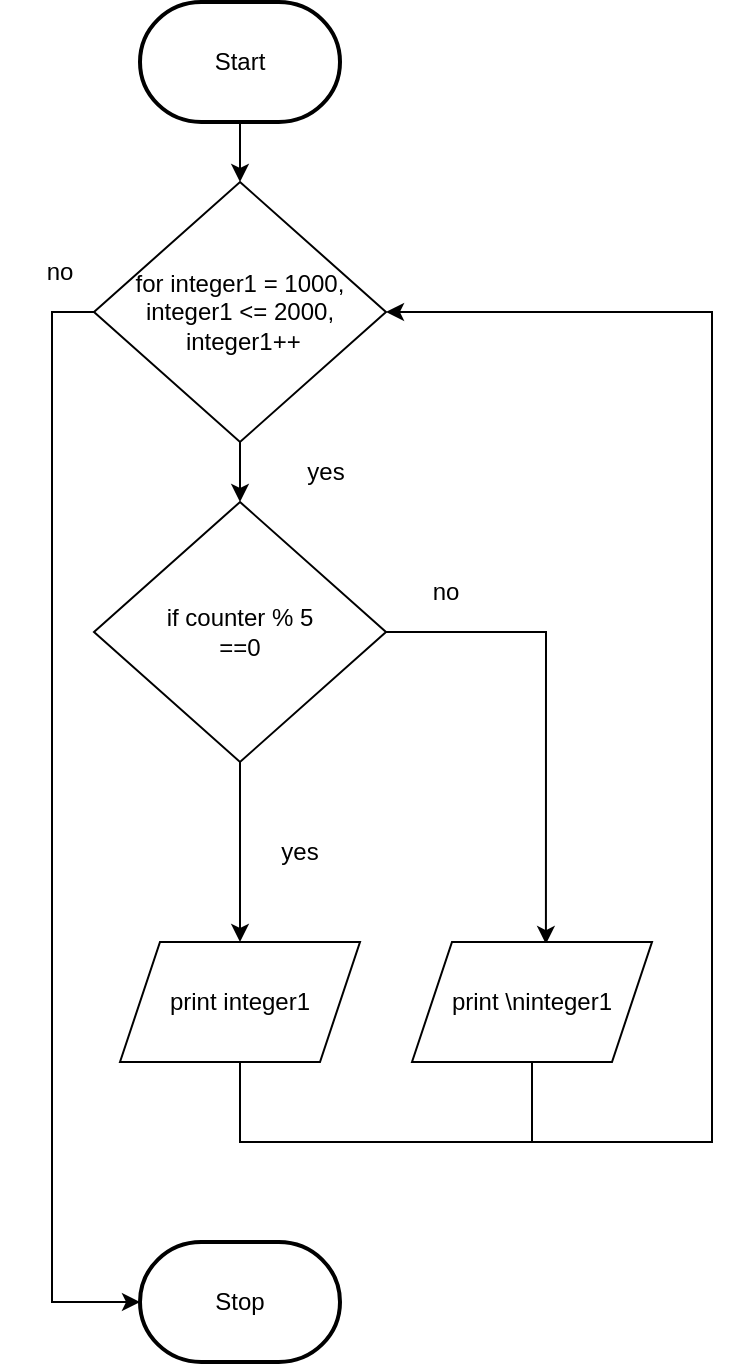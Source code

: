 <mxfile>
    <diagram id="SI7tuCP2dQLLvXjDpIHG" name="Page-1">
        <mxGraphModel dx="1074" dy="1918" grid="1" gridSize="10" guides="1" tooltips="1" connect="1" arrows="1" fold="1" page="1" pageScale="1" pageWidth="827" pageHeight="1169" math="0" shadow="0">
            <root>
                <mxCell id="0"/>
                <mxCell id="1" parent="0"/>
                <mxCell id="208" value="" style="edgeStyle=none;html=1;" parent="1" source="3" target="51" edge="1">
                    <mxGeometry relative="1" as="geometry"/>
                </mxCell>
                <mxCell id="3" value="Start" style="strokeWidth=2;html=1;shape=mxgraph.flowchart.terminator;whiteSpace=wrap;" parent="1" vertex="1">
                    <mxGeometry x="364" y="-1110" width="100" height="60" as="geometry"/>
                </mxCell>
                <mxCell id="10" value="Stop" style="strokeWidth=2;html=1;shape=mxgraph.flowchart.terminator;whiteSpace=wrap;rounded=1;" parent="1" vertex="1">
                    <mxGeometry x="364" y="-490" width="100" height="60" as="geometry"/>
                </mxCell>
                <mxCell id="215" style="edgeStyle=none;html=1;fontSize=12;entryX=0;entryY=0.5;entryDx=0;entryDy=0;entryPerimeter=0;rounded=0;" parent="1" source="51" target="10" edge="1">
                    <mxGeometry relative="1" as="geometry">
                        <mxPoint x="170" y="-700" as="targetPoint"/>
                        <Array as="points">
                            <mxPoint x="320" y="-955"/>
                            <mxPoint x="320" y="-460"/>
                        </Array>
                    </mxGeometry>
                </mxCell>
                <mxCell id="232" value="" style="edgeStyle=none;html=1;" edge="1" parent="1" source="51" target="230">
                    <mxGeometry relative="1" as="geometry"/>
                </mxCell>
                <mxCell id="51" value="for integer1&amp;nbsp;= 1000, &lt;br&gt;integer1 &amp;lt;= 2000,&lt;br&gt;&amp;nbsp;integer1++" style="rhombus;whiteSpace=wrap;html=1;" parent="1" vertex="1">
                    <mxGeometry x="341" y="-1020" width="146" height="130" as="geometry"/>
                </mxCell>
                <mxCell id="245" style="edgeStyle=none;rounded=0;html=1;endArrow=none;endFill=0;" edge="1" parent="1" source="212">
                    <mxGeometry relative="1" as="geometry">
                        <mxPoint x="650" y="-540" as="targetPoint"/>
                        <Array as="points">
                            <mxPoint x="414" y="-540"/>
                        </Array>
                    </mxGeometry>
                </mxCell>
                <mxCell id="212" value="&lt;font style=&quot;font-size: 12px&quot;&gt;print integer1&lt;/font&gt;" style="shape=parallelogram;perimeter=parallelogramPerimeter;whiteSpace=wrap;html=1;fixedSize=1;fontSize=8;" parent="1" vertex="1">
                    <mxGeometry x="354" y="-640" width="120" height="60" as="geometry"/>
                </mxCell>
                <mxCell id="223" value="yes" style="text;html=1;strokeColor=none;fillColor=none;align=center;verticalAlign=middle;whiteSpace=wrap;rounded=0;fontSize=12;" parent="1" vertex="1">
                    <mxGeometry x="427" y="-890" width="60" height="30" as="geometry"/>
                </mxCell>
                <mxCell id="227" value="no" style="text;html=1;strokeColor=none;fillColor=none;align=center;verticalAlign=middle;whiteSpace=wrap;rounded=0;fontSize=12;" parent="1" vertex="1">
                    <mxGeometry x="294" y="-990" width="60" height="30" as="geometry"/>
                </mxCell>
                <mxCell id="235" style="edgeStyle=none;html=1;entryX=0.5;entryY=0;entryDx=0;entryDy=0;" edge="1" parent="1" source="230" target="212">
                    <mxGeometry relative="1" as="geometry"/>
                </mxCell>
                <mxCell id="242" style="edgeStyle=none;html=1;entryX=0.558;entryY=0.017;entryDx=0;entryDy=0;entryPerimeter=0;rounded=0;" edge="1" parent="1" source="230" target="239">
                    <mxGeometry relative="1" as="geometry">
                        <Array as="points">
                            <mxPoint x="567" y="-795"/>
                        </Array>
                    </mxGeometry>
                </mxCell>
                <mxCell id="230" value="if counter % 5&lt;br&gt;==0" style="rhombus;whiteSpace=wrap;html=1;" vertex="1" parent="1">
                    <mxGeometry x="341" y="-860" width="146" height="130" as="geometry"/>
                </mxCell>
                <mxCell id="236" value="yes" style="text;html=1;strokeColor=none;fillColor=none;align=center;verticalAlign=middle;whiteSpace=wrap;rounded=0;fontSize=12;" vertex="1" parent="1">
                    <mxGeometry x="414" y="-700" width="60" height="30" as="geometry"/>
                </mxCell>
                <mxCell id="244" style="edgeStyle=none;rounded=0;html=1;endArrow=classic;endFill=1;entryX=1;entryY=0.5;entryDx=0;entryDy=0;" edge="1" parent="1" target="51">
                    <mxGeometry relative="1" as="geometry">
                        <mxPoint x="710" y="-540" as="targetPoint"/>
                        <mxPoint x="560" y="-540" as="sourcePoint"/>
                        <Array as="points">
                            <mxPoint x="650" y="-540"/>
                            <mxPoint x="650" y="-955"/>
                        </Array>
                    </mxGeometry>
                </mxCell>
                <mxCell id="246" style="edgeStyle=none;rounded=0;html=1;endArrow=none;endFill=0;" edge="1" parent="1" source="239">
                    <mxGeometry relative="1" as="geometry">
                        <mxPoint x="560" y="-540" as="targetPoint"/>
                    </mxGeometry>
                </mxCell>
                <mxCell id="239" value="&lt;font style=&quot;font-size: 12px&quot;&gt;print \ninteger1&lt;/font&gt;" style="shape=parallelogram;perimeter=parallelogramPerimeter;whiteSpace=wrap;html=1;fixedSize=1;fontSize=8;" vertex="1" parent="1">
                    <mxGeometry x="500" y="-640" width="120" height="60" as="geometry"/>
                </mxCell>
                <mxCell id="243" value="no" style="text;html=1;strokeColor=none;fillColor=none;align=center;verticalAlign=middle;whiteSpace=wrap;rounded=0;fontSize=12;" vertex="1" parent="1">
                    <mxGeometry x="487" y="-830" width="60" height="30" as="geometry"/>
                </mxCell>
            </root>
        </mxGraphModel>
    </diagram>
</mxfile>